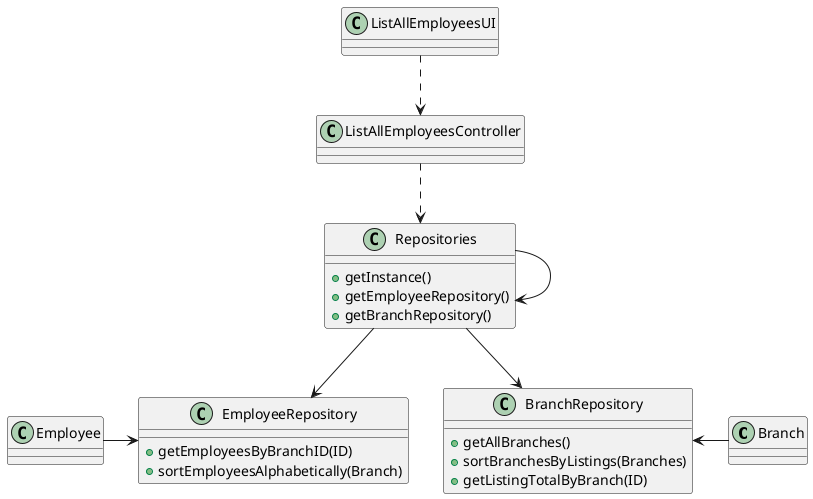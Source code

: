 @startuml

class Branch {

   
}

class Employee {


}

class ListAllEmployeesUI {

    

}

class ListAllEmployeesController {

  
}

class BranchRepository {

    +getAllBranches()
    +sortBranchesByListings(Branches)
    +getListingTotalByBranch(ID)
    
}

class EmployeeRepository {

    +getEmployeesByBranchID(ID)
    +sortEmployeesAlphabetically(Branch)

}


class Repositories {

    +getInstance()
    +getEmployeeRepository()
    +getBranchRepository()

}


ListAllEmployeesUI -[dashed]-> ListAllEmployeesController
ListAllEmployeesController-[dashed]-> Repositories
Repositories --> Repositories
Repositories --> EmployeeRepository
Repositories --> BranchRepository




Branch -left-> BranchRepository
Employee -right-> EmployeeRepository


@enduml